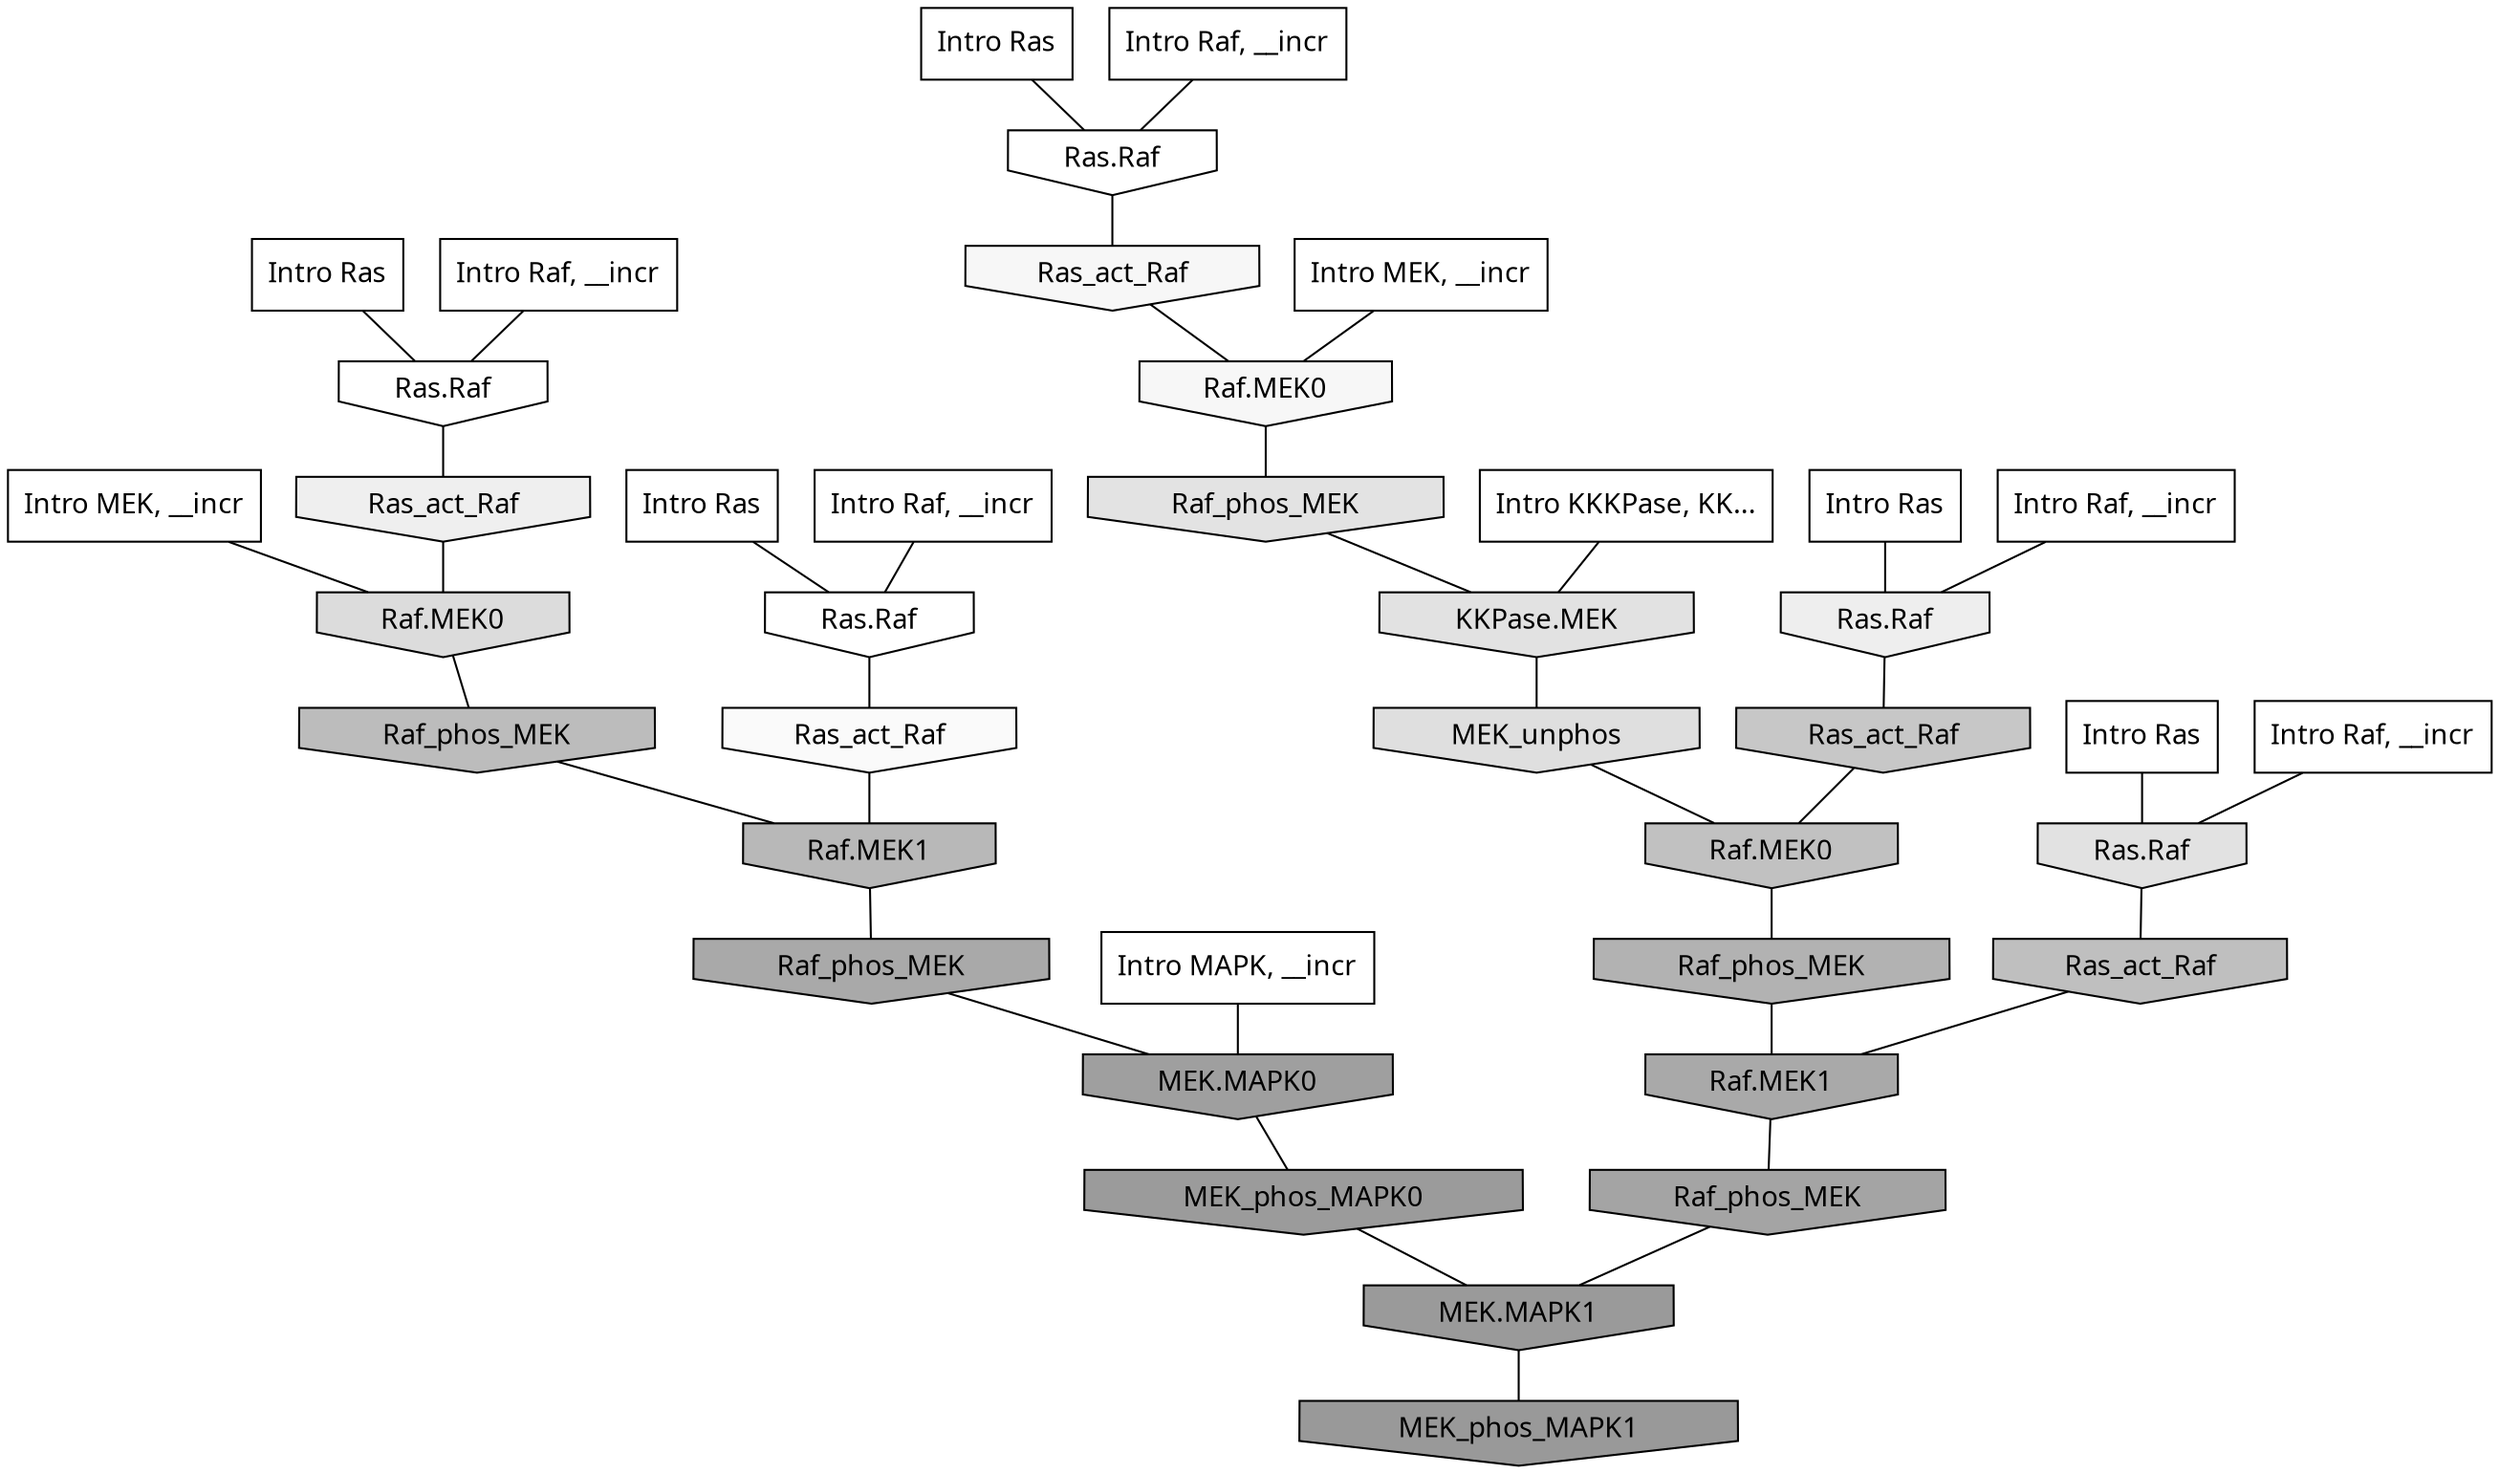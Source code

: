 digraph G{
  rankdir="TB";
  ranksep=0.30;
  node [fontname="CMU Serif"];
  edge [fontname="CMU Serif"];
  
  3 [label="Intro Ras", shape=rectangle, style=filled, fillcolor="0.000 0.000 1.000"]
  
  11 [label="Intro Ras", shape=rectangle, style=filled, fillcolor="0.000 0.000 1.000"]
  
  26 [label="Intro Ras", shape=rectangle, style=filled, fillcolor="0.000 0.000 1.000"]
  
  38 [label="Intro Ras", shape=rectangle, style=filled, fillcolor="0.000 0.000 1.000"]
  
  67 [label="Intro Ras", shape=rectangle, style=filled, fillcolor="0.000 0.000 1.000"]
  
  504 [label="Intro Raf, __incr", shape=rectangle, style=filled, fillcolor="0.000 0.000 1.000"]
  
  580 [label="Intro Raf, __incr", shape=rectangle, style=filled, fillcolor="0.000 0.000 1.000"]
  
  582 [label="Intro Raf, __incr", shape=rectangle, style=filled, fillcolor="0.000 0.000 1.000"]
  
  769 [label="Intro Raf, __incr", shape=rectangle, style=filled, fillcolor="0.000 0.000 1.000"]
  
  844 [label="Intro Raf, __incr", shape=rectangle, style=filled, fillcolor="0.000 0.000 1.000"]
  
  1108 [label="Intro MEK, __incr", shape=rectangle, style=filled, fillcolor="0.000 0.000 1.000"]
  
  1471 [label="Intro MEK, __incr", shape=rectangle, style=filled, fillcolor="0.000 0.000 1.000"]
  
  2221 [label="Intro MAPK, __incr", shape=rectangle, style=filled, fillcolor="0.000 0.000 1.000"]
  
  3185 [label="Intro KKKPase, KK...", shape=rectangle, style=filled, fillcolor="0.000 0.000 1.000"]
  
  3201 [label="Ras.Raf", shape=invhouse, style=filled, fillcolor="0.000 0.000 1.000"]
  
  3248 [label="Ras.Raf", shape=invhouse, style=filled, fillcolor="0.000 0.000 1.000"]
  
  3298 [label="Ras.Raf", shape=invhouse, style=filled, fillcolor="0.000 0.000 1.000"]
  
  3432 [label="Ras_act_Raf", shape=invhouse, style=filled, fillcolor="0.000 0.000 0.979"]
  
  3544 [label="Ras_act_Raf", shape=invhouse, style=filled, fillcolor="0.000 0.000 0.965"]
  
  3546 [label="Raf.MEK0", shape=invhouse, style=filled, fillcolor="0.000 0.000 0.965"]
  
  3880 [label="Ras_act_Raf", shape=invhouse, style=filled, fillcolor="0.000 0.000 0.935"]
  
  3975 [label="Ras.Raf", shape=invhouse, style=filled, fillcolor="0.000 0.000 0.930"]
  
  4598 [label="Raf_phos_MEK", shape=invhouse, style=filled, fillcolor="0.000 0.000 0.888"]
  
  4681 [label="KKPase.MEK", shape=invhouse, style=filled, fillcolor="0.000 0.000 0.884"]
  
  4696 [label="Ras.Raf", shape=invhouse, style=filled, fillcolor="0.000 0.000 0.883"]
  
  4835 [label="MEK_unphos", shape=invhouse, style=filled, fillcolor="0.000 0.000 0.875"]
  
  5042 [label="Raf.MEK0", shape=invhouse, style=filled, fillcolor="0.000 0.000 0.862"]
  
  6741 [label="Ras_act_Raf", shape=invhouse, style=filled, fillcolor="0.000 0.000 0.779"]
  
  7558 [label="Raf.MEK0", shape=invhouse, style=filled, fillcolor="0.000 0.000 0.754"]
  
  7651 [label="Ras_act_Raf", shape=invhouse, style=filled, fillcolor="0.000 0.000 0.750"]
  
  8068 [label="Raf_phos_MEK", shape=invhouse, style=filled, fillcolor="0.000 0.000 0.737"]
  
  8692 [label="Raf.MEK1", shape=invhouse, style=filled, fillcolor="0.000 0.000 0.720"]
  
  9506 [label="Raf_phos_MEK", shape=invhouse, style=filled, fillcolor="0.000 0.000 0.699"]
  
  11237 [label="Raf.MEK1", shape=invhouse, style=filled, fillcolor="0.000 0.000 0.664"]
  
  11327 [label="Raf_phos_MEK", shape=invhouse, style=filled, fillcolor="0.000 0.000 0.662"]
  
  12573 [label="Raf_phos_MEK", shape=invhouse, style=filled, fillcolor="0.000 0.000 0.642"]
  
  13777 [label="MEK.MAPK0", shape=invhouse, style=filled, fillcolor="0.000 0.000 0.623"]
  
  14977 [label="MEK_phos_MAPK0", shape=invhouse, style=filled, fillcolor="0.000 0.000 0.608"]
  
  15189 [label="MEK.MAPK1", shape=invhouse, style=filled, fillcolor="0.000 0.000 0.605"]
  
  15428 [label="MEK_phos_MAPK1", shape=invhouse, style=filled, fillcolor="0.000 0.000 0.600"]
  
  
  15189 -> 15428 [dir=none, color="0.000 0.000 0.000"] 
  14977 -> 15189 [dir=none, color="0.000 0.000 0.000"] 
  13777 -> 14977 [dir=none, color="0.000 0.000 0.000"] 
  12573 -> 15189 [dir=none, color="0.000 0.000 0.000"] 
  11327 -> 13777 [dir=none, color="0.000 0.000 0.000"] 
  11237 -> 12573 [dir=none, color="0.000 0.000 0.000"] 
  9506 -> 11237 [dir=none, color="0.000 0.000 0.000"] 
  8692 -> 11327 [dir=none, color="0.000 0.000 0.000"] 
  8068 -> 8692 [dir=none, color="0.000 0.000 0.000"] 
  7651 -> 11237 [dir=none, color="0.000 0.000 0.000"] 
  7558 -> 9506 [dir=none, color="0.000 0.000 0.000"] 
  6741 -> 7558 [dir=none, color="0.000 0.000 0.000"] 
  5042 -> 8068 [dir=none, color="0.000 0.000 0.000"] 
  4835 -> 7558 [dir=none, color="0.000 0.000 0.000"] 
  4696 -> 7651 [dir=none, color="0.000 0.000 0.000"] 
  4681 -> 4835 [dir=none, color="0.000 0.000 0.000"] 
  4598 -> 4681 [dir=none, color="0.000 0.000 0.000"] 
  3975 -> 6741 [dir=none, color="0.000 0.000 0.000"] 
  3880 -> 5042 [dir=none, color="0.000 0.000 0.000"] 
  3546 -> 4598 [dir=none, color="0.000 0.000 0.000"] 
  3544 -> 3546 [dir=none, color="0.000 0.000 0.000"] 
  3432 -> 8692 [dir=none, color="0.000 0.000 0.000"] 
  3298 -> 3880 [dir=none, color="0.000 0.000 0.000"] 
  3248 -> 3432 [dir=none, color="0.000 0.000 0.000"] 
  3201 -> 3544 [dir=none, color="0.000 0.000 0.000"] 
  3185 -> 4681 [dir=none, color="0.000 0.000 0.000"] 
  2221 -> 13777 [dir=none, color="0.000 0.000 0.000"] 
  1471 -> 3546 [dir=none, color="0.000 0.000 0.000"] 
  1108 -> 5042 [dir=none, color="0.000 0.000 0.000"] 
  844 -> 4696 [dir=none, color="0.000 0.000 0.000"] 
  769 -> 3201 [dir=none, color="0.000 0.000 0.000"] 
  582 -> 3975 [dir=none, color="0.000 0.000 0.000"] 
  580 -> 3248 [dir=none, color="0.000 0.000 0.000"] 
  504 -> 3298 [dir=none, color="0.000 0.000 0.000"] 
  67 -> 4696 [dir=none, color="0.000 0.000 0.000"] 
  38 -> 3975 [dir=none, color="0.000 0.000 0.000"] 
  26 -> 3248 [dir=none, color="0.000 0.000 0.000"] 
  11 -> 3298 [dir=none, color="0.000 0.000 0.000"] 
  3 -> 3201 [dir=none, color="0.000 0.000 0.000"] 
  
  }
